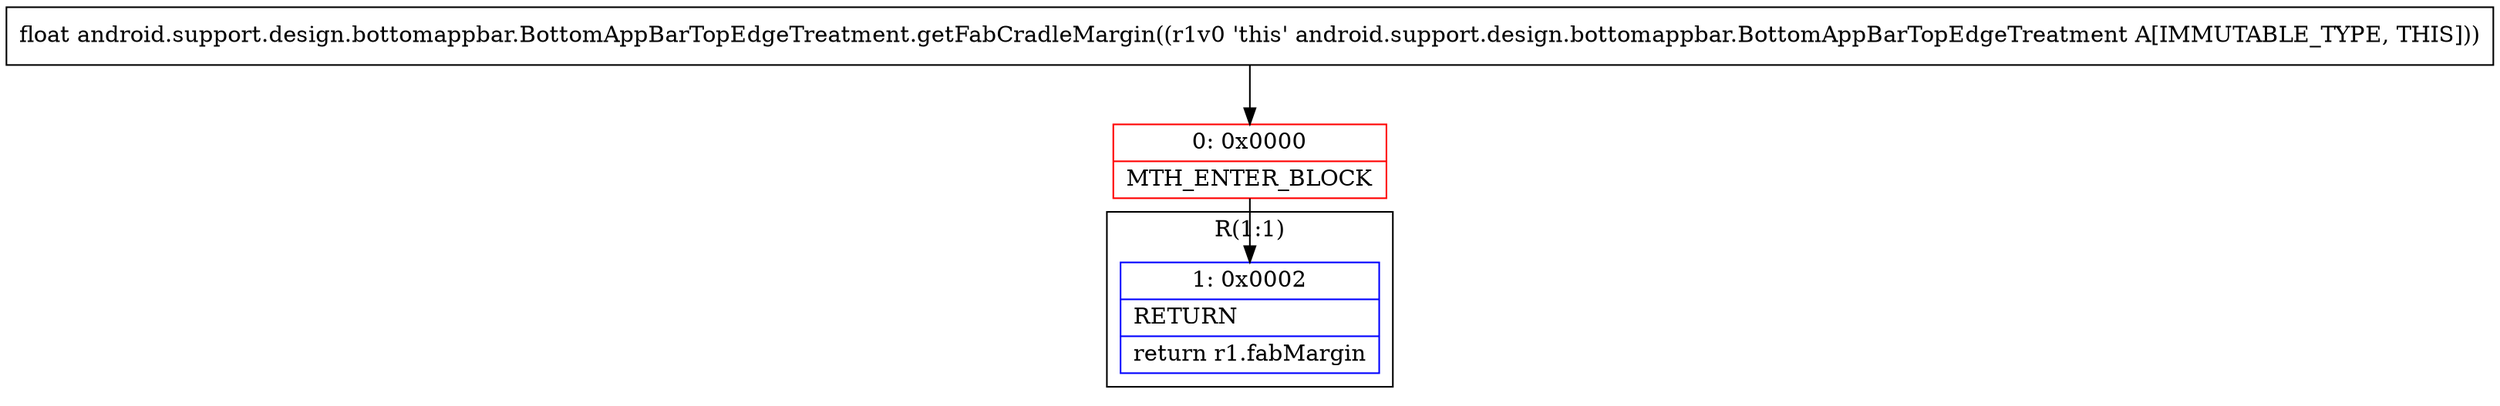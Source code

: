 digraph "CFG forandroid.support.design.bottomappbar.BottomAppBarTopEdgeTreatment.getFabCradleMargin()F" {
subgraph cluster_Region_1694073961 {
label = "R(1:1)";
node [shape=record,color=blue];
Node_1 [shape=record,label="{1\:\ 0x0002|RETURN\l|return r1.fabMargin\l}"];
}
Node_0 [shape=record,color=red,label="{0\:\ 0x0000|MTH_ENTER_BLOCK\l}"];
MethodNode[shape=record,label="{float android.support.design.bottomappbar.BottomAppBarTopEdgeTreatment.getFabCradleMargin((r1v0 'this' android.support.design.bottomappbar.BottomAppBarTopEdgeTreatment A[IMMUTABLE_TYPE, THIS])) }"];
MethodNode -> Node_0;
Node_0 -> Node_1;
}

